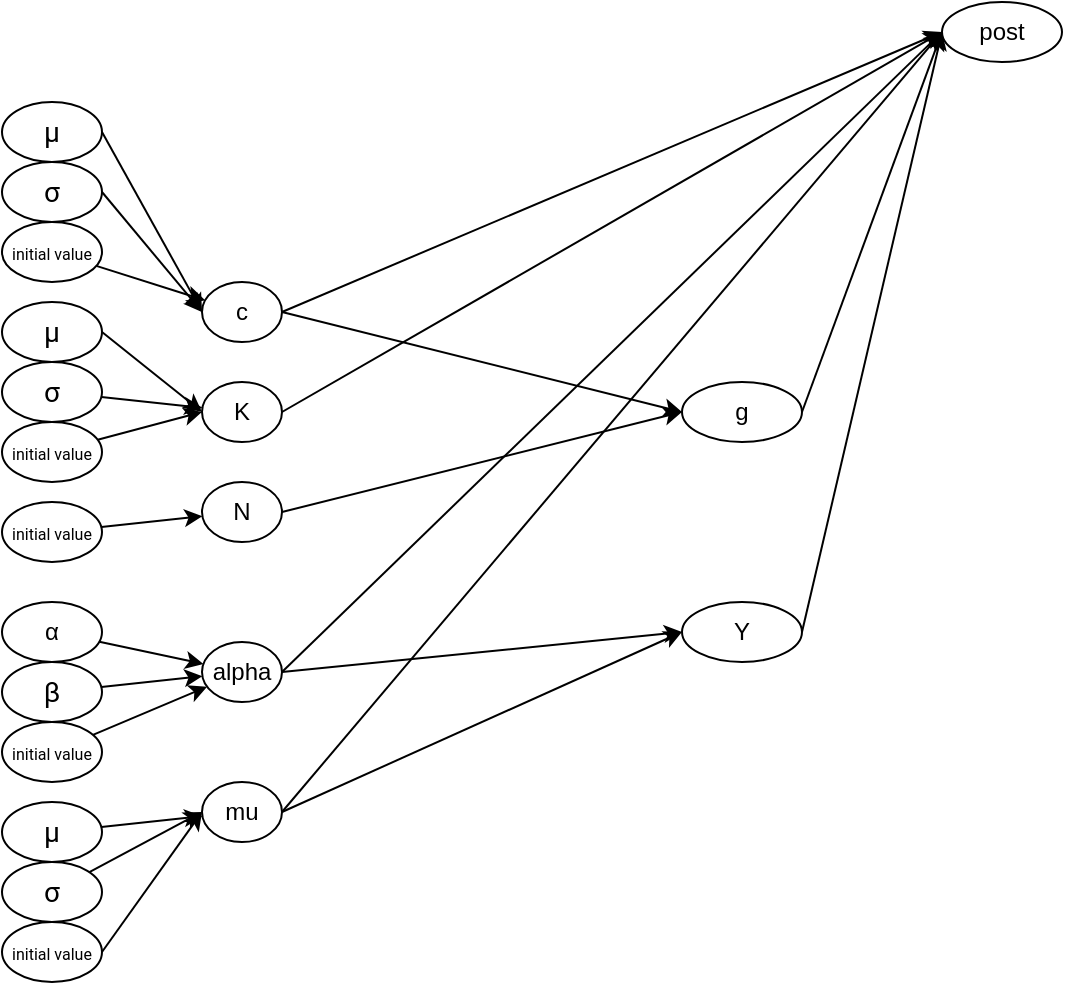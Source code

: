 <mxfile version="24.4.10" type="device">
  <diagram id="R2lEEEUBdFMjLlhIrx00" name="Page-1">
    <mxGraphModel dx="1061" dy="634" grid="1" gridSize="10" guides="1" tooltips="1" connect="1" arrows="1" fold="1" page="1" pageScale="1" pageWidth="850" pageHeight="1100" math="0" shadow="0" extFonts="Permanent Marker^https://fonts.googleapis.com/css?family=Permanent+Marker">
      <root>
        <mxCell id="0" />
        <mxCell id="1" parent="0" />
        <mxCell id="UaSnLwALrYykEtkCOFle-105" style="edgeStyle=none;rounded=0;orthogonalLoop=1;jettySize=auto;html=1;exitX=1;exitY=0.5;exitDx=0;exitDy=0;entryX=0;entryY=0.5;entryDx=0;entryDy=0;" parent="1" source="UaSnLwALrYykEtkCOFle-89" target="UaSnLwALrYykEtkCOFle-104" edge="1">
          <mxGeometry relative="1" as="geometry" />
        </mxCell>
        <mxCell id="UaSnLwALrYykEtkCOFle-132" style="edgeStyle=none;rounded=0;orthogonalLoop=1;jettySize=auto;html=1;exitX=1;exitY=0.5;exitDx=0;exitDy=0;entryX=0;entryY=0.5;entryDx=0;entryDy=0;" parent="1" source="UaSnLwALrYykEtkCOFle-89" target="UaSnLwALrYykEtkCOFle-131" edge="1">
          <mxGeometry relative="1" as="geometry" />
        </mxCell>
        <mxCell id="UaSnLwALrYykEtkCOFle-89" value="c" style="ellipse;whiteSpace=wrap;html=1;" parent="1" vertex="1">
          <mxGeometry x="290" y="570" width="40" height="30" as="geometry" />
        </mxCell>
        <mxCell id="UaSnLwALrYykEtkCOFle-106" style="edgeStyle=none;rounded=0;orthogonalLoop=1;jettySize=auto;html=1;exitX=1;exitY=0.5;exitDx=0;exitDy=0;entryX=0;entryY=0.5;entryDx=0;entryDy=0;" parent="1" source="UaSnLwALrYykEtkCOFle-90" target="UaSnLwALrYykEtkCOFle-131" edge="1">
          <mxGeometry relative="1" as="geometry">
            <mxPoint x="510" y="635.034" as="targetPoint" />
          </mxGeometry>
        </mxCell>
        <mxCell id="UaSnLwALrYykEtkCOFle-90" value="K" style="ellipse;whiteSpace=wrap;html=1;" parent="1" vertex="1">
          <mxGeometry x="290" y="620" width="40" height="30" as="geometry" />
        </mxCell>
        <mxCell id="UaSnLwALrYykEtkCOFle-107" style="edgeStyle=none;rounded=0;orthogonalLoop=1;jettySize=auto;html=1;exitX=1;exitY=0.5;exitDx=0;exitDy=0;entryX=0;entryY=0.5;entryDx=0;entryDy=0;" parent="1" source="UaSnLwALrYykEtkCOFle-91" target="UaSnLwALrYykEtkCOFle-104" edge="1">
          <mxGeometry relative="1" as="geometry">
            <mxPoint x="430" y="650" as="targetPoint" />
          </mxGeometry>
        </mxCell>
        <mxCell id="UaSnLwALrYykEtkCOFle-91" value="N" style="ellipse;whiteSpace=wrap;html=1;" parent="1" vertex="1">
          <mxGeometry x="290" y="670" width="40" height="30" as="geometry" />
        </mxCell>
        <mxCell id="UaSnLwALrYykEtkCOFle-102" style="edgeStyle=none;rounded=0;orthogonalLoop=1;jettySize=auto;html=1;exitX=1;exitY=0.5;exitDx=0;exitDy=0;entryX=0;entryY=0.5;entryDx=0;entryDy=0;" parent="1" source="UaSnLwALrYykEtkCOFle-92" target="UaSnLwALrYykEtkCOFle-98" edge="1">
          <mxGeometry relative="1" as="geometry" />
        </mxCell>
        <mxCell id="UaSnLwALrYykEtkCOFle-146" style="edgeStyle=none;rounded=0;orthogonalLoop=1;jettySize=auto;html=1;exitX=1;exitY=0.5;exitDx=0;exitDy=0;entryX=0;entryY=0.5;entryDx=0;entryDy=0;" parent="1" source="UaSnLwALrYykEtkCOFle-92" target="UaSnLwALrYykEtkCOFle-131" edge="1">
          <mxGeometry relative="1" as="geometry">
            <mxPoint x="390" y="680" as="targetPoint" />
          </mxGeometry>
        </mxCell>
        <mxCell id="UaSnLwALrYykEtkCOFle-92" value="mu" style="ellipse;whiteSpace=wrap;html=1;" parent="1" vertex="1">
          <mxGeometry x="290" y="820" width="40" height="30" as="geometry" />
        </mxCell>
        <mxCell id="UaSnLwALrYykEtkCOFle-100" style="edgeStyle=none;rounded=0;orthogonalLoop=1;jettySize=auto;html=1;exitX=1;exitY=0.5;exitDx=0;exitDy=0;entryX=0;entryY=0.5;entryDx=0;entryDy=0;" parent="1" source="UaSnLwALrYykEtkCOFle-93" target="UaSnLwALrYykEtkCOFle-98" edge="1">
          <mxGeometry relative="1" as="geometry" />
        </mxCell>
        <mxCell id="UaSnLwALrYykEtkCOFle-145" style="edgeStyle=none;rounded=0;orthogonalLoop=1;jettySize=auto;html=1;exitX=1;exitY=0.5;exitDx=0;exitDy=0;entryX=0;entryY=0.5;entryDx=0;entryDy=0;" parent="1" source="UaSnLwALrYykEtkCOFle-93" target="UaSnLwALrYykEtkCOFle-131" edge="1">
          <mxGeometry relative="1" as="geometry" />
        </mxCell>
        <mxCell id="UaSnLwALrYykEtkCOFle-93" value="alpha" style="ellipse;whiteSpace=wrap;html=1;" parent="1" vertex="1">
          <mxGeometry x="290" y="750" width="40" height="30" as="geometry" />
        </mxCell>
        <mxCell id="UaSnLwALrYykEtkCOFle-148" style="edgeStyle=none;rounded=0;orthogonalLoop=1;jettySize=auto;html=1;exitX=1;exitY=0.5;exitDx=0;exitDy=0;entryX=0;entryY=0.5;entryDx=0;entryDy=0;" parent="1" source="UaSnLwALrYykEtkCOFle-98" target="UaSnLwALrYykEtkCOFle-131" edge="1">
          <mxGeometry relative="1" as="geometry" />
        </mxCell>
        <mxCell id="UaSnLwALrYykEtkCOFle-98" value="Y" style="ellipse;whiteSpace=wrap;html=1;" parent="1" vertex="1">
          <mxGeometry x="530" y="730" width="60" height="30" as="geometry" />
        </mxCell>
        <mxCell id="UaSnLwALrYykEtkCOFle-147" style="edgeStyle=none;rounded=0;orthogonalLoop=1;jettySize=auto;html=1;exitX=1;exitY=0.5;exitDx=0;exitDy=0;entryX=0;entryY=0.5;entryDx=0;entryDy=0;" parent="1" source="UaSnLwALrYykEtkCOFle-104" target="UaSnLwALrYykEtkCOFle-131" edge="1">
          <mxGeometry relative="1" as="geometry" />
        </mxCell>
        <mxCell id="UaSnLwALrYykEtkCOFle-104" value="g" style="ellipse;whiteSpace=wrap;html=1;" parent="1" vertex="1">
          <mxGeometry x="530" y="620" width="60" height="30" as="geometry" />
        </mxCell>
        <mxCell id="UaSnLwALrYykEtkCOFle-128" value="" style="edgeStyle=none;rounded=0;orthogonalLoop=1;jettySize=auto;html=1;" parent="1" source="UaSnLwALrYykEtkCOFle-108" target="UaSnLwALrYykEtkCOFle-93" edge="1">
          <mxGeometry relative="1" as="geometry" />
        </mxCell>
        <mxCell id="UaSnLwALrYykEtkCOFle-108" value="&lt;div style=&quot;text-align: left;&quot;&gt;&lt;font face=&quot;Roboto, arial, sans-serif&quot;&gt;&lt;span style=&quot;font-size: 14px;&quot;&gt;β&lt;/span&gt;&lt;/font&gt;&lt;br&gt;&lt;/div&gt;" style="ellipse;whiteSpace=wrap;html=1;" parent="1" vertex="1">
          <mxGeometry x="190" y="760" width="50" height="30" as="geometry" />
        </mxCell>
        <mxCell id="UaSnLwALrYykEtkCOFle-119" style="edgeStyle=none;rounded=0;orthogonalLoop=1;jettySize=auto;html=1;exitX=1;exitY=0.5;exitDx=0;exitDy=0;entryX=0;entryY=0.5;entryDx=0;entryDy=0;" parent="1" source="UaSnLwALrYykEtkCOFle-110" target="UaSnLwALrYykEtkCOFle-89" edge="1">
          <mxGeometry relative="1" as="geometry" />
        </mxCell>
        <mxCell id="UaSnLwALrYykEtkCOFle-110" value="&lt;div style=&quot;text-align: left;&quot;&gt;&lt;font face=&quot;Roboto, arial, sans-serif&quot;&gt;&lt;span style=&quot;font-size: 14px;&quot;&gt;μ&lt;/span&gt;&lt;/font&gt;&lt;br&gt;&lt;/div&gt;" style="ellipse;whiteSpace=wrap;html=1;" parent="1" vertex="1">
          <mxGeometry x="190" y="480" width="50" height="30" as="geometry" />
        </mxCell>
        <mxCell id="UaSnLwALrYykEtkCOFle-127" value="" style="edgeStyle=none;rounded=0;orthogonalLoop=1;jettySize=auto;html=1;" parent="1" source="UaSnLwALrYykEtkCOFle-111" target="UaSnLwALrYykEtkCOFle-93" edge="1">
          <mxGeometry relative="1" as="geometry" />
        </mxCell>
        <mxCell id="UaSnLwALrYykEtkCOFle-111" value="&lt;div style=&quot;text-align: left;&quot;&gt;&lt;span style=&quot;text-align: center;&quot;&gt;α&lt;/span&gt;&lt;br&gt;&lt;/div&gt;" style="ellipse;whiteSpace=wrap;html=1;" parent="1" vertex="1">
          <mxGeometry x="190" y="730" width="50" height="30" as="geometry" />
        </mxCell>
        <mxCell id="UaSnLwALrYykEtkCOFle-120" style="edgeStyle=none;rounded=0;orthogonalLoop=1;jettySize=auto;html=1;exitX=1;exitY=0.5;exitDx=0;exitDy=0;entryX=0;entryY=0.5;entryDx=0;entryDy=0;" parent="1" source="UaSnLwALrYykEtkCOFle-112" target="UaSnLwALrYykEtkCOFle-89" edge="1">
          <mxGeometry relative="1" as="geometry" />
        </mxCell>
        <mxCell id="UaSnLwALrYykEtkCOFle-112" value="&lt;div style=&quot;text-align: left;&quot;&gt;&lt;font face=&quot;Roboto, arial, sans-serif&quot;&gt;&lt;span style=&quot;font-size: 14px;&quot;&gt;σ&lt;/span&gt;&lt;/font&gt;&lt;br&gt;&lt;/div&gt;" style="ellipse;whiteSpace=wrap;html=1;" parent="1" vertex="1">
          <mxGeometry x="190" y="510" width="50" height="30" as="geometry" />
        </mxCell>
        <mxCell id="UaSnLwALrYykEtkCOFle-121" style="edgeStyle=none;rounded=0;orthogonalLoop=1;jettySize=auto;html=1;exitX=1;exitY=0.5;exitDx=0;exitDy=0;entryX=0;entryY=0.5;entryDx=0;entryDy=0;" parent="1" source="UaSnLwALrYykEtkCOFle-113" target="UaSnLwALrYykEtkCOFle-90" edge="1">
          <mxGeometry relative="1" as="geometry" />
        </mxCell>
        <mxCell id="UaSnLwALrYykEtkCOFle-113" value="&lt;div style=&quot;text-align: left;&quot;&gt;&lt;font face=&quot;Roboto, arial, sans-serif&quot;&gt;&lt;span style=&quot;font-size: 14px;&quot;&gt;μ&lt;/span&gt;&lt;/font&gt;&lt;br&gt;&lt;/div&gt;" style="ellipse;whiteSpace=wrap;html=1;" parent="1" vertex="1">
          <mxGeometry x="190" y="580" width="50" height="30" as="geometry" />
        </mxCell>
        <mxCell id="UaSnLwALrYykEtkCOFle-126" value="" style="edgeStyle=none;rounded=0;orthogonalLoop=1;jettySize=auto;html=1;" parent="1" source="UaSnLwALrYykEtkCOFle-114" target="UaSnLwALrYykEtkCOFle-90" edge="1">
          <mxGeometry relative="1" as="geometry" />
        </mxCell>
        <mxCell id="UaSnLwALrYykEtkCOFle-114" value="&lt;div style=&quot;text-align: left;&quot;&gt;&lt;font face=&quot;Roboto, arial, sans-serif&quot;&gt;&lt;span style=&quot;font-size: 14px;&quot;&gt;σ&lt;/span&gt;&lt;/font&gt;&lt;br&gt;&lt;/div&gt;" style="ellipse;whiteSpace=wrap;html=1;" parent="1" vertex="1">
          <mxGeometry x="190" y="610" width="50" height="30" as="geometry" />
        </mxCell>
        <mxCell id="UaSnLwALrYykEtkCOFle-129" value="" style="edgeStyle=none;rounded=0;orthogonalLoop=1;jettySize=auto;html=1;" parent="1" source="UaSnLwALrYykEtkCOFle-117" target="UaSnLwALrYykEtkCOFle-92" edge="1">
          <mxGeometry relative="1" as="geometry" />
        </mxCell>
        <mxCell id="UaSnLwALrYykEtkCOFle-117" value="&lt;div style=&quot;text-align: left;&quot;&gt;&lt;font face=&quot;Roboto, arial, sans-serif&quot;&gt;&lt;span style=&quot;font-size: 14px;&quot;&gt;μ&lt;/span&gt;&lt;/font&gt;&lt;br&gt;&lt;/div&gt;" style="ellipse;whiteSpace=wrap;html=1;" parent="1" vertex="1">
          <mxGeometry x="190" y="830" width="50" height="30" as="geometry" />
        </mxCell>
        <mxCell id="UaSnLwALrYykEtkCOFle-130" value="" style="edgeStyle=none;rounded=0;orthogonalLoop=1;jettySize=auto;html=1;entryX=0;entryY=0.5;entryDx=0;entryDy=0;" parent="1" source="UaSnLwALrYykEtkCOFle-118" target="UaSnLwALrYykEtkCOFle-92" edge="1">
          <mxGeometry relative="1" as="geometry" />
        </mxCell>
        <mxCell id="UaSnLwALrYykEtkCOFle-118" value="&lt;div style=&quot;text-align: left;&quot;&gt;&lt;font face=&quot;Roboto, arial, sans-serif&quot;&gt;&lt;span style=&quot;font-size: 14px;&quot;&gt;σ&lt;/span&gt;&lt;/font&gt;&lt;br&gt;&lt;/div&gt;" style="ellipse;whiteSpace=wrap;html=1;" parent="1" vertex="1">
          <mxGeometry x="190" y="860" width="50" height="30" as="geometry" />
        </mxCell>
        <mxCell id="UaSnLwALrYykEtkCOFle-131" value="post" style="ellipse;whiteSpace=wrap;html=1;" parent="1" vertex="1">
          <mxGeometry x="660" y="430" width="60" height="30" as="geometry" />
        </mxCell>
        <mxCell id="UaSnLwALrYykEtkCOFle-135" value="" style="edgeStyle=none;rounded=0;orthogonalLoop=1;jettySize=auto;html=1;" parent="1" source="UaSnLwALrYykEtkCOFle-134" target="UaSnLwALrYykEtkCOFle-89" edge="1">
          <mxGeometry relative="1" as="geometry" />
        </mxCell>
        <mxCell id="UaSnLwALrYykEtkCOFle-134" value="&lt;div style=&quot;&quot;&gt;&lt;font style=&quot;font-size: 8px;&quot; face=&quot;Roboto, arial, sans-serif&quot;&gt;initial value&lt;/font&gt;&lt;br&gt;&lt;/div&gt;" style="ellipse;whiteSpace=wrap;html=1;" parent="1" vertex="1">
          <mxGeometry x="190" y="540" width="50" height="30" as="geometry" />
        </mxCell>
        <mxCell id="UaSnLwALrYykEtkCOFle-137" value="" style="edgeStyle=none;rounded=0;orthogonalLoop=1;jettySize=auto;html=1;entryX=0;entryY=0.5;entryDx=0;entryDy=0;" parent="1" source="UaSnLwALrYykEtkCOFle-136" target="UaSnLwALrYykEtkCOFle-90" edge="1">
          <mxGeometry relative="1" as="geometry" />
        </mxCell>
        <mxCell id="UaSnLwALrYykEtkCOFle-136" value="&lt;div style=&quot;&quot;&gt;&lt;font style=&quot;font-size: 8px;&quot; face=&quot;Roboto, arial, sans-serif&quot;&gt;initial value&lt;/font&gt;&lt;br&gt;&lt;/div&gt;" style="ellipse;whiteSpace=wrap;html=1;" parent="1" vertex="1">
          <mxGeometry x="190" y="640" width="50" height="30" as="geometry" />
        </mxCell>
        <mxCell id="UaSnLwALrYykEtkCOFle-139" value="" style="edgeStyle=none;rounded=0;orthogonalLoop=1;jettySize=auto;html=1;" parent="1" source="UaSnLwALrYykEtkCOFle-138" target="UaSnLwALrYykEtkCOFle-91" edge="1">
          <mxGeometry relative="1" as="geometry" />
        </mxCell>
        <mxCell id="UaSnLwALrYykEtkCOFle-138" value="&lt;div style=&quot;&quot;&gt;&lt;font style=&quot;font-size: 8px;&quot; face=&quot;Roboto, arial, sans-serif&quot;&gt;initial value&lt;/font&gt;&lt;br&gt;&lt;/div&gt;" style="ellipse;whiteSpace=wrap;html=1;" parent="1" vertex="1">
          <mxGeometry x="190" y="680" width="50" height="30" as="geometry" />
        </mxCell>
        <mxCell id="UaSnLwALrYykEtkCOFle-141" value="" style="edgeStyle=none;rounded=0;orthogonalLoop=1;jettySize=auto;html=1;" parent="1" source="UaSnLwALrYykEtkCOFle-140" target="UaSnLwALrYykEtkCOFle-93" edge="1">
          <mxGeometry relative="1" as="geometry" />
        </mxCell>
        <mxCell id="UaSnLwALrYykEtkCOFle-140" value="&lt;div style=&quot;&quot;&gt;&lt;font style=&quot;font-size: 8px;&quot; face=&quot;Roboto, arial, sans-serif&quot;&gt;initial value&lt;/font&gt;&lt;br&gt;&lt;/div&gt;" style="ellipse;whiteSpace=wrap;html=1;" parent="1" vertex="1">
          <mxGeometry x="190" y="790" width="50" height="30" as="geometry" />
        </mxCell>
        <mxCell id="UaSnLwALrYykEtkCOFle-143" style="edgeStyle=none;rounded=0;orthogonalLoop=1;jettySize=auto;html=1;exitX=1;exitY=0.5;exitDx=0;exitDy=0;entryX=0;entryY=0.5;entryDx=0;entryDy=0;" parent="1" source="UaSnLwALrYykEtkCOFle-142" target="UaSnLwALrYykEtkCOFle-92" edge="1">
          <mxGeometry relative="1" as="geometry" />
        </mxCell>
        <mxCell id="UaSnLwALrYykEtkCOFle-142" value="&lt;div style=&quot;&quot;&gt;&lt;font style=&quot;font-size: 8px;&quot; face=&quot;Roboto, arial, sans-serif&quot;&gt;initial value&lt;/font&gt;&lt;br&gt;&lt;/div&gt;" style="ellipse;whiteSpace=wrap;html=1;" parent="1" vertex="1">
          <mxGeometry x="190" y="890" width="50" height="30" as="geometry" />
        </mxCell>
      </root>
    </mxGraphModel>
  </diagram>
</mxfile>
